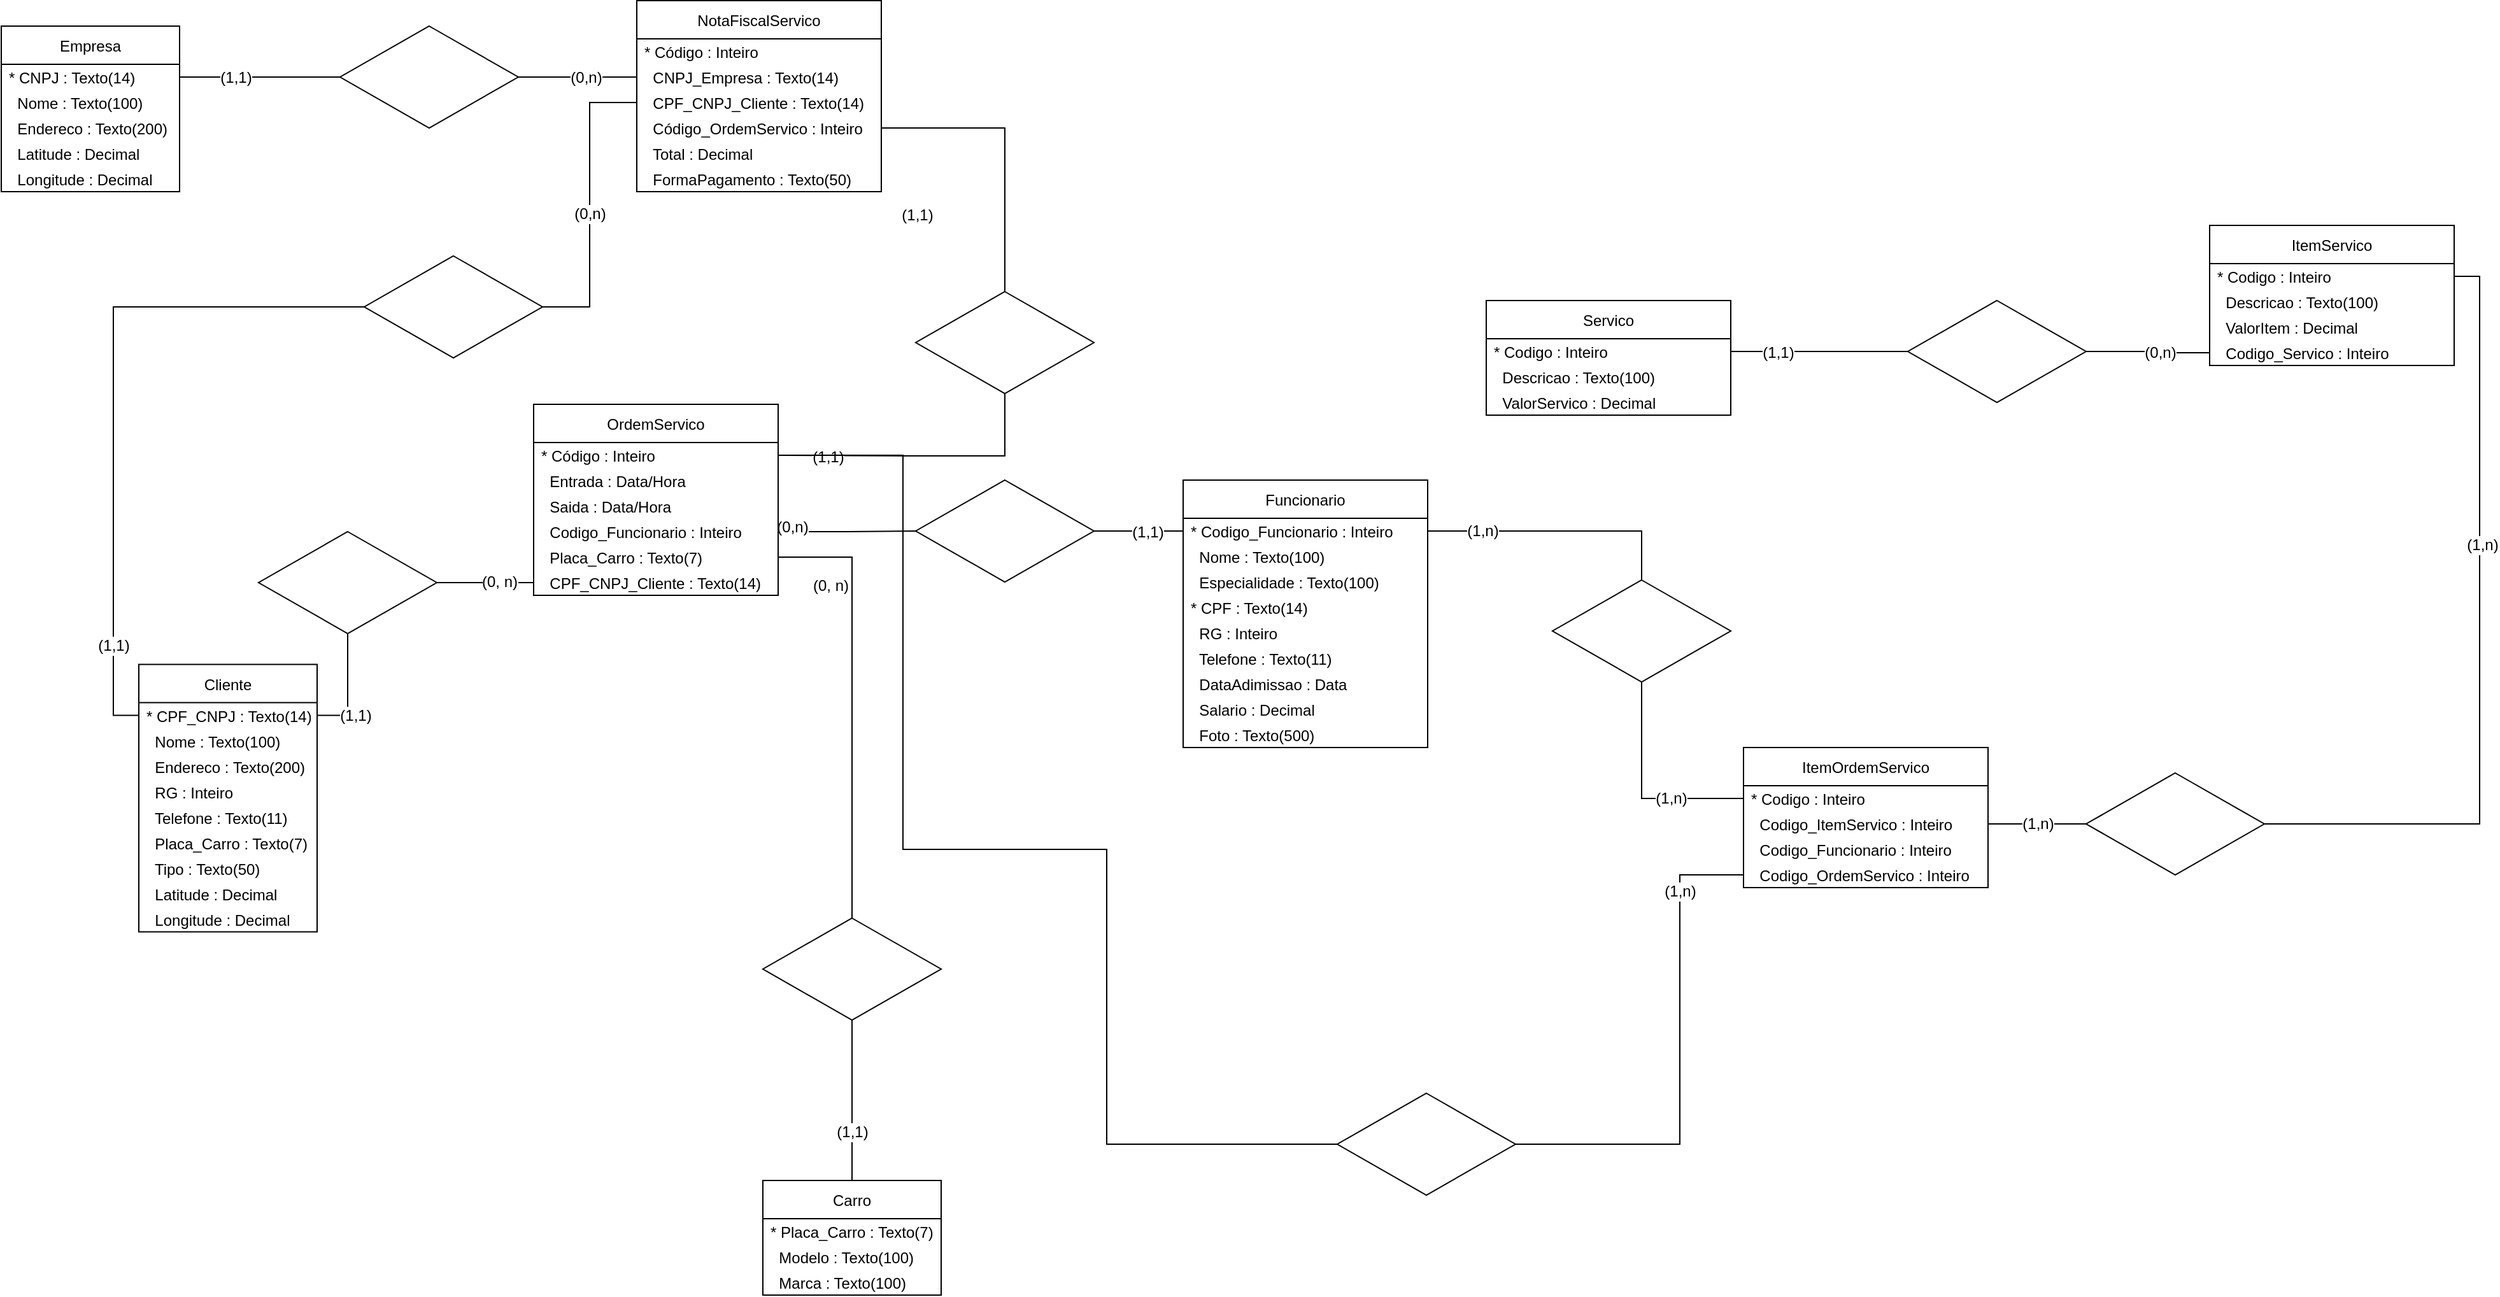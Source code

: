 <mxfile version="17.4.6" type="device"><diagram id="HdBXqhNVTinzWuPaBnEB" name="Page-1"><mxGraphModel dx="827" dy="1613" grid="1" gridSize="10" guides="1" tooltips="1" connect="1" arrows="1" fold="1" page="1" pageScale="1" pageWidth="827" pageHeight="1169" math="0" shadow="0"><root><mxCell id="0"/><mxCell id="1" parent="0"/><mxCell id="TyLcafCdiEcOaSnKF42L-21" style="edgeStyle=orthogonalEdgeStyle;rounded=0;orthogonalLoop=1;jettySize=auto;html=1;exitX=1;exitY=0.5;exitDx=0;exitDy=0;entryX=0;entryY=0.5;entryDx=0;entryDy=0;fontSize=12;endArrow=none;endFill=0;" parent="1" source="TyLcafCdiEcOaSnKF42L-215" target="TyLcafCdiEcOaSnKF42L-191" edge="1"><mxGeometry relative="1" as="geometry"/></mxCell><mxCell id="TyLcafCdiEcOaSnKF42L-22" value="(1,1)" style="edgeLabel;html=1;align=center;verticalAlign=middle;resizable=0;points=[];fontSize=12;" parent="TyLcafCdiEcOaSnKF42L-21" vertex="1" connectable="0"><mxGeometry x="-0.304" relative="1" as="geometry"><mxPoint as="offset"/></mxGeometry></mxCell><mxCell id="TyLcafCdiEcOaSnKF42L-36" style="edgeStyle=orthogonalEdgeStyle;rounded=0;orthogonalLoop=1;jettySize=auto;html=1;exitX=1;exitY=0.5;exitDx=0;exitDy=0;entryX=0.5;entryY=0;entryDx=0;entryDy=0;fontSize=12;endArrow=none;endFill=0;" parent="1" source="TyLcafCdiEcOaSnKF42L-265" target="TyLcafCdiEcOaSnKF42L-172" edge="1"><mxGeometry relative="1" as="geometry"><Array as="points"><mxPoint x="810"/></Array></mxGeometry></mxCell><mxCell id="TyLcafCdiEcOaSnKF42L-37" value="(0, n)" style="edgeLabel;html=1;align=center;verticalAlign=middle;resizable=0;points=[];fontSize=12;" parent="TyLcafCdiEcOaSnKF42L-36" vertex="1" connectable="0"><mxGeometry x="-0.752" y="2" relative="1" as="geometry"><mxPoint x="-2" y="24" as="offset"/></mxGeometry></mxCell><mxCell id="TyLcafCdiEcOaSnKF42L-38" style="edgeStyle=orthogonalEdgeStyle;rounded=0;orthogonalLoop=1;jettySize=auto;html=1;exitX=1;exitY=0.5;exitDx=0;exitDy=0;entryX=0;entryY=0.5;entryDx=0;entryDy=0;fontSize=12;endArrow=none;endFill=0;" parent="1" source="TyLcafCdiEcOaSnKF42L-267" target="TyLcafCdiEcOaSnKF42L-175" edge="1"><mxGeometry relative="1" as="geometry"/></mxCell><mxCell id="TyLcafCdiEcOaSnKF42L-39" value="(0,n)" style="edgeLabel;html=1;align=center;verticalAlign=middle;resizable=0;points=[];fontSize=12;" parent="TyLcafCdiEcOaSnKF42L-38" vertex="1" connectable="0"><mxGeometry x="-0.792" y="-1" relative="1" as="geometry"><mxPoint x="-1" y="-5" as="offset"/></mxGeometry></mxCell><mxCell id="TyLcafCdiEcOaSnKF42L-65" style="edgeStyle=orthogonalEdgeStyle;rounded=0;orthogonalLoop=1;jettySize=auto;html=1;exitX=1;exitY=0.5;exitDx=0;exitDy=0;entryX=0;entryY=0.5;entryDx=0;entryDy=0;fontSize=12;endArrow=none;endFill=0;" parent="1" source="TyLcafCdiEcOaSnKF42L-300" target="TyLcafCdiEcOaSnKF42L-206" edge="1"><mxGeometry relative="1" as="geometry"/></mxCell><mxCell id="TyLcafCdiEcOaSnKF42L-66" value="(1,1)" style="edgeLabel;html=1;align=center;verticalAlign=middle;resizable=0;points=[];fontSize=12;" parent="TyLcafCdiEcOaSnKF42L-65" vertex="1" connectable="0"><mxGeometry x="-0.469" y="-1" relative="1" as="geometry"><mxPoint as="offset"/></mxGeometry></mxCell><mxCell id="TyLcafCdiEcOaSnKF42L-74" style="edgeStyle=orthogonalEdgeStyle;rounded=0;orthogonalLoop=1;jettySize=auto;html=1;exitX=0;exitY=0.5;exitDx=0;exitDy=0;entryX=1;entryY=0.5;entryDx=0;entryDy=0;fontSize=12;endArrow=none;endFill=0;" parent="1" source="TyLcafCdiEcOaSnKF42L-254" target="TyLcafCdiEcOaSnKF42L-200" edge="1"><mxGeometry relative="1" as="geometry"/></mxCell><mxCell id="TyLcafCdiEcOaSnKF42L-75" value="(0,n)" style="edgeLabel;html=1;align=center;verticalAlign=middle;resizable=0;points=[];fontSize=12;" parent="TyLcafCdiEcOaSnKF42L-74" vertex="1" connectable="0"><mxGeometry x="-0.595" relative="1" as="geometry"><mxPoint y="77" as="offset"/></mxGeometry></mxCell><mxCell id="TyLcafCdiEcOaSnKF42L-76" style="edgeStyle=orthogonalEdgeStyle;rounded=0;orthogonalLoop=1;jettySize=auto;html=1;exitX=1;exitY=0.5;exitDx=0;exitDy=0;fontSize=12;endArrow=none;endFill=0;" parent="1" source="TyLcafCdiEcOaSnKF42L-245" target="TyLcafCdiEcOaSnKF42L-203" edge="1"><mxGeometry relative="1" as="geometry"/></mxCell><mxCell id="TyLcafCdiEcOaSnKF42L-77" value="(1,1)" style="edgeLabel;html=1;align=center;verticalAlign=middle;resizable=0;points=[];fontSize=12;" parent="TyLcafCdiEcOaSnKF42L-76" vertex="1" connectable="0"><mxGeometry x="-0.752" y="1" relative="1" as="geometry"><mxPoint y="69" as="offset"/></mxGeometry></mxCell><mxCell id="TyLcafCdiEcOaSnKF42L-165" style="edgeStyle=orthogonalEdgeStyle;rounded=0;orthogonalLoop=1;jettySize=auto;html=1;entryX=0;entryY=0.5;entryDx=0;entryDy=0;fontSize=10;endArrow=none;endFill=0;exitX=1;exitY=0.5;exitDx=0;exitDy=0;" parent="1" source="TyLcafCdiEcOaSnKF42L-169" target="TyLcafCdiEcOaSnKF42L-259" edge="1"><mxGeometry relative="1" as="geometry"/></mxCell><mxCell id="TyLcafCdiEcOaSnKF42L-166" value="&lt;font style=&quot;font-size: 12px&quot;&gt;(0, n)&lt;/font&gt;" style="edgeLabel;html=1;align=center;verticalAlign=middle;resizable=0;points=[];fontSize=10;" parent="TyLcafCdiEcOaSnKF42L-165" vertex="1" connectable="0"><mxGeometry x="0.289" y="2" relative="1" as="geometry"><mxPoint y="1" as="offset"/></mxGeometry></mxCell><mxCell id="TyLcafCdiEcOaSnKF42L-167" style="edgeStyle=orthogonalEdgeStyle;rounded=0;orthogonalLoop=1;jettySize=auto;html=1;exitX=0.5;exitY=1;exitDx=0;exitDy=0;fontSize=10;endArrow=none;endFill=0;" parent="1" source="TyLcafCdiEcOaSnKF42L-169" target="TyLcafCdiEcOaSnKF42L-222" edge="1"><mxGeometry relative="1" as="geometry"/></mxCell><mxCell id="TyLcafCdiEcOaSnKF42L-168" value="(1,1)" style="edgeLabel;html=1;align=center;verticalAlign=middle;resizable=0;points=[];fontSize=12;" parent="TyLcafCdiEcOaSnKF42L-167" vertex="1" connectable="0"><mxGeometry x="0.678" relative="1" as="geometry"><mxPoint x="15" as="offset"/></mxGeometry></mxCell><mxCell id="TyLcafCdiEcOaSnKF42L-169" value="" style="rhombus;whiteSpace=wrap;html=1;fontSize=10;fillColor=#FFFFFF;" parent="1" vertex="1"><mxGeometry x="344" y="-19.5" width="140" height="80" as="geometry"/></mxCell><mxCell id="TyLcafCdiEcOaSnKF42L-170" style="edgeStyle=orthogonalEdgeStyle;rounded=0;orthogonalLoop=1;jettySize=auto;html=1;exitX=0.5;exitY=1;exitDx=0;exitDy=0;fontSize=12;endArrow=none;endFill=0;entryX=0.5;entryY=0;entryDx=0;entryDy=0;" parent="1" source="TyLcafCdiEcOaSnKF42L-172" target="TyLcafCdiEcOaSnKF42L-232" edge="1"><mxGeometry relative="1" as="geometry"/></mxCell><mxCell id="TyLcafCdiEcOaSnKF42L-171" value="(1,1)" style="edgeLabel;html=1;align=center;verticalAlign=middle;resizable=0;points=[];fontSize=12;" parent="TyLcafCdiEcOaSnKF42L-170" vertex="1" connectable="0"><mxGeometry x="0.229" y="1" relative="1" as="geometry"><mxPoint x="-1" y="10" as="offset"/></mxGeometry></mxCell><mxCell id="TyLcafCdiEcOaSnKF42L-172" value="" style="rhombus;whiteSpace=wrap;html=1;fontSize=10;fillColor=#FFFFFF;" parent="1" vertex="1"><mxGeometry x="740" y="284" width="140" height="80" as="geometry"/></mxCell><mxCell id="TyLcafCdiEcOaSnKF42L-173" style="edgeStyle=orthogonalEdgeStyle;rounded=0;orthogonalLoop=1;jettySize=auto;html=1;exitX=1;exitY=0.5;exitDx=0;exitDy=0;entryX=0;entryY=0.5;entryDx=0;entryDy=0;fontSize=12;endArrow=none;endFill=0;" parent="1" source="TyLcafCdiEcOaSnKF42L-175" target="TyLcafCdiEcOaSnKF42L-273" edge="1"><mxGeometry relative="1" as="geometry"/></mxCell><mxCell id="TyLcafCdiEcOaSnKF42L-174" value="(1,1)" style="edgeLabel;html=1;align=center;verticalAlign=middle;resizable=0;points=[];fontSize=12;" parent="TyLcafCdiEcOaSnKF42L-173" vertex="1" connectable="0"><mxGeometry x="0.698" y="-2" relative="1" as="geometry"><mxPoint x="-18" y="-1" as="offset"/></mxGeometry></mxCell><mxCell id="TyLcafCdiEcOaSnKF42L-175" value="" style="rhombus;whiteSpace=wrap;html=1;fontSize=10;fillColor=#FFFFFF;" parent="1" vertex="1"><mxGeometry x="860" y="-60" width="140" height="80" as="geometry"/></mxCell><mxCell id="TyLcafCdiEcOaSnKF42L-176" style="edgeStyle=orthogonalEdgeStyle;rounded=0;orthogonalLoop=1;jettySize=auto;html=1;exitX=0.5;exitY=0;exitDx=0;exitDy=0;fontSize=12;endArrow=none;endFill=0;entryX=1;entryY=0.5;entryDx=0;entryDy=0;" parent="1" source="TyLcafCdiEcOaSnKF42L-180" target="TyLcafCdiEcOaSnKF42L-273" edge="1"><mxGeometry relative="1" as="geometry"><Array as="points"><mxPoint x="1430" y="-20"/></Array><mxPoint x="1240" y="-14" as="targetPoint"/></mxGeometry></mxCell><mxCell id="TyLcafCdiEcOaSnKF42L-177" value="(1,n)" style="edgeLabel;html=1;align=center;verticalAlign=middle;resizable=0;points=[];fontSize=12;" parent="TyLcafCdiEcOaSnKF42L-176" vertex="1" connectable="0"><mxGeometry x="0.589" relative="1" as="geometry"><mxPoint as="offset"/></mxGeometry></mxCell><mxCell id="TyLcafCdiEcOaSnKF42L-178" style="edgeStyle=orthogonalEdgeStyle;rounded=0;orthogonalLoop=1;jettySize=auto;html=1;exitX=0.5;exitY=1;exitDx=0;exitDy=0;entryX=0;entryY=0.5;entryDx=0;entryDy=0;fontSize=12;endArrow=none;endFill=0;" parent="1" source="TyLcafCdiEcOaSnKF42L-180" target="TyLcafCdiEcOaSnKF42L-283" edge="1"><mxGeometry relative="1" as="geometry"><mxPoint x="1400" y="103.25" as="sourcePoint"/><mxPoint x="1480" y="234.75" as="targetPoint"/><Array as="points"><mxPoint x="1430" y="190"/></Array></mxGeometry></mxCell><mxCell id="TyLcafCdiEcOaSnKF42L-179" value="(1,n)" style="edgeLabel;html=1;align=center;verticalAlign=middle;resizable=0;points=[];fontSize=12;" parent="TyLcafCdiEcOaSnKF42L-178" vertex="1" connectable="0"><mxGeometry x="0.334" relative="1" as="geometry"><mxPoint as="offset"/></mxGeometry></mxCell><mxCell id="TyLcafCdiEcOaSnKF42L-180" value="" style="rhombus;whiteSpace=wrap;html=1;fontSize=10;fillColor=#FFFFFF;" parent="1" vertex="1"><mxGeometry x="1360" y="18.5" width="140" height="80" as="geometry"/></mxCell><mxCell id="TyLcafCdiEcOaSnKF42L-181" style="edgeStyle=orthogonalEdgeStyle;rounded=0;orthogonalLoop=1;jettySize=auto;html=1;exitX=1;exitY=0.5;exitDx=0;exitDy=0;entryX=1;entryY=0.5;entryDx=0;entryDy=0;fontSize=12;endArrow=none;endFill=0;" parent="1" source="TyLcafCdiEcOaSnKF42L-185" target="TyLcafCdiEcOaSnKF42L-295" edge="1"><mxGeometry relative="1" as="geometry"/></mxCell><mxCell id="TyLcafCdiEcOaSnKF42L-182" value="(1,n)" style="edgeLabel;html=1;align=center;verticalAlign=middle;resizable=0;points=[];fontSize=12;" parent="TyLcafCdiEcOaSnKF42L-181" vertex="1" connectable="0"><mxGeometry x="0.256" y="-1" relative="1" as="geometry"><mxPoint x="1" as="offset"/></mxGeometry></mxCell><mxCell id="TyLcafCdiEcOaSnKF42L-183" style="edgeStyle=orthogonalEdgeStyle;rounded=0;orthogonalLoop=1;jettySize=auto;html=1;exitX=0;exitY=0.5;exitDx=0;exitDy=0;fontSize=12;endArrow=none;endFill=0;entryX=1;entryY=0.5;entryDx=0;entryDy=0;" parent="1" source="TyLcafCdiEcOaSnKF42L-185" target="TyLcafCdiEcOaSnKF42L-291" edge="1"><mxGeometry relative="1" as="geometry"><Array as="points"><mxPoint x="1730" y="210"/><mxPoint x="1730" y="210"/></Array><mxPoint x="1730" y="140" as="targetPoint"/></mxGeometry></mxCell><mxCell id="TyLcafCdiEcOaSnKF42L-184" value="(1,n)" style="edgeLabel;html=1;align=center;verticalAlign=middle;resizable=0;points=[];fontSize=12;" parent="TyLcafCdiEcOaSnKF42L-183" vertex="1" connectable="0"><mxGeometry x="0.448" y="4" relative="1" as="geometry"><mxPoint x="17" y="-4" as="offset"/></mxGeometry></mxCell><mxCell id="TyLcafCdiEcOaSnKF42L-185" value="" style="rhombus;whiteSpace=wrap;html=1;fontSize=10;fillColor=#FFFFFF;" parent="1" vertex="1"><mxGeometry x="1779" y="170" width="140" height="80" as="geometry"/></mxCell><mxCell id="TyLcafCdiEcOaSnKF42L-189" style="edgeStyle=orthogonalEdgeStyle;rounded=0;orthogonalLoop=1;jettySize=auto;html=1;exitX=1;exitY=0.5;exitDx=0;exitDy=0;entryX=0;entryY=0.5;entryDx=0;entryDy=0;fontSize=12;endArrow=none;endFill=0;" parent="1" source="TyLcafCdiEcOaSnKF42L-191" target="TyLcafCdiEcOaSnKF42L-253" edge="1"><mxGeometry relative="1" as="geometry"/></mxCell><mxCell id="TyLcafCdiEcOaSnKF42L-190" value="(0,n)" style="edgeLabel;html=1;align=center;verticalAlign=middle;resizable=0;points=[];fontSize=12;" parent="TyLcafCdiEcOaSnKF42L-189" vertex="1" connectable="0"><mxGeometry x="0.817" y="1" relative="1" as="geometry"><mxPoint x="-32" y="1" as="offset"/></mxGeometry></mxCell><mxCell id="TyLcafCdiEcOaSnKF42L-191" value="" style="rhombus;whiteSpace=wrap;html=1;fontSize=10;fillColor=#FFFFFF;" parent="1" vertex="1"><mxGeometry x="408" y="-416.5" width="140" height="80" as="geometry"/></mxCell><mxCell id="TyLcafCdiEcOaSnKF42L-198" style="edgeStyle=orthogonalEdgeStyle;rounded=0;orthogonalLoop=1;jettySize=auto;html=1;exitX=0;exitY=0.5;exitDx=0;exitDy=0;fontSize=12;endArrow=none;endFill=0;entryX=0;entryY=0.5;entryDx=0;entryDy=0;" parent="1" source="TyLcafCdiEcOaSnKF42L-200" target="TyLcafCdiEcOaSnKF42L-222" edge="1"><mxGeometry relative="1" as="geometry"><mxPoint x="272" y="-83.5" as="targetPoint"/></mxGeometry></mxCell><mxCell id="TyLcafCdiEcOaSnKF42L-199" value="(1,1)" style="edgeLabel;html=1;align=center;verticalAlign=middle;resizable=0;points=[];fontSize=12;" parent="TyLcafCdiEcOaSnKF42L-198" vertex="1" connectable="0"><mxGeometry x="0.72" relative="1" as="geometry"><mxPoint as="offset"/></mxGeometry></mxCell><mxCell id="TyLcafCdiEcOaSnKF42L-200" value="" style="rhombus;whiteSpace=wrap;html=1;fontSize=10;fillColor=#FFFFFF;" parent="1" vertex="1"><mxGeometry x="427" y="-236" width="140" height="80" as="geometry"/></mxCell><mxCell id="TyLcafCdiEcOaSnKF42L-201" style="edgeStyle=orthogonalEdgeStyle;rounded=0;orthogonalLoop=1;jettySize=auto;html=1;exitX=0.5;exitY=1;exitDx=0;exitDy=0;entryX=1;entryY=0.5;entryDx=0;entryDy=0;fontSize=12;endArrow=none;endFill=0;" parent="1" source="TyLcafCdiEcOaSnKF42L-203" target="TyLcafCdiEcOaSnKF42L-257" edge="1"><mxGeometry relative="1" as="geometry"><Array as="points"><mxPoint x="852" y="-79"/><mxPoint x="737" y="-79"/></Array></mxGeometry></mxCell><mxCell id="TyLcafCdiEcOaSnKF42L-202" value="(1,1)" style="edgeLabel;html=1;align=center;verticalAlign=middle;resizable=0;points=[];fontSize=12;" parent="TyLcafCdiEcOaSnKF42L-201" vertex="1" connectable="0"><mxGeometry x="0.66" y="1" relative="1" as="geometry"><mxPoint as="offset"/></mxGeometry></mxCell><mxCell id="TyLcafCdiEcOaSnKF42L-203" value="" style="rhombus;whiteSpace=wrap;html=1;fontSize=10;fillColor=#FFFFFF;" parent="1" vertex="1"><mxGeometry x="860" y="-208" width="140" height="80" as="geometry"/></mxCell><mxCell id="TyLcafCdiEcOaSnKF42L-204" style="edgeStyle=orthogonalEdgeStyle;rounded=0;orthogonalLoop=1;jettySize=auto;html=1;exitX=1;exitY=0.5;exitDx=0;exitDy=0;entryX=0;entryY=0.5;entryDx=0;entryDy=0;fontSize=12;endArrow=none;endFill=0;" parent="1" source="TyLcafCdiEcOaSnKF42L-206" target="TyLcafCdiEcOaSnKF42L-298" edge="1"><mxGeometry relative="1" as="geometry"/></mxCell><mxCell id="TyLcafCdiEcOaSnKF42L-205" value="(0,n)" style="edgeLabel;html=1;align=center;verticalAlign=middle;resizable=0;points=[];fontSize=12;" parent="TyLcafCdiEcOaSnKF42L-204" vertex="1" connectable="0"><mxGeometry x="0.647" y="-2" relative="1" as="geometry"><mxPoint x="-22" y="-2" as="offset"/></mxGeometry></mxCell><mxCell id="TyLcafCdiEcOaSnKF42L-206" value="" style="rhombus;whiteSpace=wrap;html=1;fontSize=10;fillColor=#FFFFFF;" parent="1" vertex="1"><mxGeometry x="1639" y="-201" width="140" height="80" as="geometry"/></mxCell><mxCell id="TyLcafCdiEcOaSnKF42L-207" style="edgeStyle=orthogonalEdgeStyle;rounded=0;orthogonalLoop=1;jettySize=auto;html=1;exitX=0;exitY=0.5;exitDx=0;exitDy=0;entryX=1;entryY=0.5;entryDx=0;entryDy=0;fontSize=12;endArrow=none;endFill=0;" parent="1" source="TyLcafCdiEcOaSnKF42L-211" target="TyLcafCdiEcOaSnKF42L-257" edge="1"><mxGeometry relative="1" as="geometry"><Array as="points"><mxPoint x="1010" y="461"/><mxPoint x="1010" y="230"/><mxPoint x="850" y="230"/><mxPoint x="850" y="-79"/></Array></mxGeometry></mxCell><mxCell id="TyLcafCdiEcOaSnKF42L-209" style="edgeStyle=orthogonalEdgeStyle;rounded=0;orthogonalLoop=1;jettySize=auto;html=1;exitX=1;exitY=0.5;exitDx=0;exitDy=0;entryX=0;entryY=0.5;entryDx=0;entryDy=0;fontSize=12;endArrow=none;endFill=0;" parent="1" source="TyLcafCdiEcOaSnKF42L-211" target="TyLcafCdiEcOaSnKF42L-293" edge="1"><mxGeometry relative="1" as="geometry"><Array as="points"><mxPoint x="1460" y="461"/><mxPoint x="1460" y="250"/></Array></mxGeometry></mxCell><mxCell id="TyLcafCdiEcOaSnKF42L-210" value="(1,n)" style="edgeLabel;html=1;align=center;verticalAlign=middle;resizable=0;points=[];fontSize=12;" parent="TyLcafCdiEcOaSnKF42L-209" vertex="1" connectable="0"><mxGeometry x="0.682" relative="1" as="geometry"><mxPoint y="1" as="offset"/></mxGeometry></mxCell><mxCell id="TyLcafCdiEcOaSnKF42L-211" value="" style="rhombus;whiteSpace=wrap;html=1;fontSize=10;fillColor=#FFFFFF;" parent="1" vertex="1"><mxGeometry x="1191" y="421.5" width="140" height="80" as="geometry"/></mxCell><mxCell id="TyLcafCdiEcOaSnKF42L-214" value="Empresa" style="swimlane;fontStyle=0;childLayout=stackLayout;horizontal=1;startSize=30;horizontalStack=0;resizeParent=1;resizeParentMax=0;resizeLast=0;collapsible=1;marginBottom=0;" parent="1" vertex="1"><mxGeometry x="142" y="-416.5" width="140" height="130" as="geometry"/></mxCell><mxCell id="TyLcafCdiEcOaSnKF42L-215" value="* CNPJ : Texto(14)" style="text;strokeColor=none;fillColor=none;align=left;verticalAlign=middle;spacingLeft=4;spacingRight=4;overflow=hidden;points=[[0,0.5],[1,0.5]];portConstraint=eastwest;rotatable=0;" parent="TyLcafCdiEcOaSnKF42L-214" vertex="1"><mxGeometry y="30" width="140" height="20" as="geometry"/></mxCell><mxCell id="TyLcafCdiEcOaSnKF42L-216" value="  Nome : Texto(100)" style="text;strokeColor=none;fillColor=none;align=left;verticalAlign=middle;spacingLeft=4;spacingRight=4;overflow=hidden;points=[[0,0.5],[1,0.5]];portConstraint=eastwest;rotatable=0;" parent="TyLcafCdiEcOaSnKF42L-214" vertex="1"><mxGeometry y="50" width="140" height="20" as="geometry"/></mxCell><mxCell id="TyLcafCdiEcOaSnKF42L-217" value="  Endereco : Texto(200)" style="text;strokeColor=none;fillColor=none;align=left;verticalAlign=middle;spacingLeft=4;spacingRight=4;overflow=hidden;points=[[0,0.5],[1,0.5]];portConstraint=eastwest;rotatable=0;" parent="TyLcafCdiEcOaSnKF42L-214" vertex="1"><mxGeometry y="70" width="140" height="20" as="geometry"/></mxCell><mxCell id="TyLcafCdiEcOaSnKF42L-219" value="  Latitude : Decimal" style="text;strokeColor=none;fillColor=none;align=left;verticalAlign=middle;spacingLeft=4;spacingRight=4;overflow=hidden;points=[[0,0.5],[1,0.5]];portConstraint=eastwest;rotatable=0;" parent="TyLcafCdiEcOaSnKF42L-214" vertex="1"><mxGeometry y="90" width="140" height="20" as="geometry"/></mxCell><mxCell id="TyLcafCdiEcOaSnKF42L-220" value="  Longitude : Decimal" style="text;strokeColor=none;fillColor=none;align=left;verticalAlign=middle;spacingLeft=4;spacingRight=4;overflow=hidden;points=[[0,0.5],[1,0.5]];portConstraint=eastwest;rotatable=0;" parent="TyLcafCdiEcOaSnKF42L-214" vertex="1"><mxGeometry y="110" width="140" height="20" as="geometry"/></mxCell><mxCell id="TyLcafCdiEcOaSnKF42L-221" value="Cliente" style="swimlane;fontStyle=0;childLayout=stackLayout;horizontal=1;startSize=30;horizontalStack=0;resizeParent=1;resizeParentMax=0;resizeLast=0;collapsible=1;marginBottom=0;" parent="1" vertex="1"><mxGeometry x="250" y="84.75" width="140" height="210" as="geometry"/></mxCell><mxCell id="TyLcafCdiEcOaSnKF42L-222" value="* CPF_CNPJ : Texto(14)" style="text;strokeColor=none;fillColor=none;align=left;verticalAlign=middle;spacingLeft=4;spacingRight=4;overflow=hidden;points=[[0,0.5],[1,0.5]];portConstraint=eastwest;rotatable=0;" parent="TyLcafCdiEcOaSnKF42L-221" vertex="1"><mxGeometry y="30" width="140" height="20" as="geometry"/></mxCell><mxCell id="TyLcafCdiEcOaSnKF42L-223" value="  Nome : Texto(100)" style="text;strokeColor=none;fillColor=none;align=left;verticalAlign=middle;spacingLeft=4;spacingRight=4;overflow=hidden;points=[[0,0.5],[1,0.5]];portConstraint=eastwest;rotatable=0;" parent="TyLcafCdiEcOaSnKF42L-221" vertex="1"><mxGeometry y="50" width="140" height="20" as="geometry"/></mxCell><mxCell id="TyLcafCdiEcOaSnKF42L-224" value="  Endereco : Texto(200)" style="text;strokeColor=none;fillColor=none;align=left;verticalAlign=middle;spacingLeft=4;spacingRight=4;overflow=hidden;points=[[0,0.5],[1,0.5]];portConstraint=eastwest;rotatable=0;" parent="TyLcafCdiEcOaSnKF42L-221" vertex="1"><mxGeometry y="70" width="140" height="20" as="geometry"/></mxCell><mxCell id="TyLcafCdiEcOaSnKF42L-225" value="  RG : Inteiro" style="text;strokeColor=none;fillColor=none;align=left;verticalAlign=middle;spacingLeft=4;spacingRight=4;overflow=hidden;points=[[0,0.5],[1,0.5]];portConstraint=eastwest;rotatable=0;" parent="TyLcafCdiEcOaSnKF42L-221" vertex="1"><mxGeometry y="90" width="140" height="20" as="geometry"/></mxCell><mxCell id="TyLcafCdiEcOaSnKF42L-228" value="  Telefone : Texto(11)" style="text;strokeColor=none;fillColor=none;align=left;verticalAlign=middle;spacingLeft=4;spacingRight=4;overflow=hidden;points=[[0,0.5],[1,0.5]];portConstraint=eastwest;rotatable=0;" parent="TyLcafCdiEcOaSnKF42L-221" vertex="1"><mxGeometry y="110" width="140" height="20" as="geometry"/></mxCell><mxCell id="TyLcafCdiEcOaSnKF42L-227" value="  Placa_Carro : Texto(7)" style="text;strokeColor=none;fillColor=none;align=left;verticalAlign=middle;spacingLeft=4;spacingRight=4;overflow=hidden;points=[[0,0.5],[1,0.5]];portConstraint=eastwest;rotatable=0;" parent="TyLcafCdiEcOaSnKF42L-221" vertex="1"><mxGeometry y="130" width="140" height="20" as="geometry"/></mxCell><mxCell id="TyLcafCdiEcOaSnKF42L-231" value="  Tipo : Texto(50)" style="text;strokeColor=none;fillColor=none;align=left;verticalAlign=middle;spacingLeft=4;spacingRight=4;overflow=hidden;points=[[0,0.5],[1,0.5]];portConstraint=eastwest;rotatable=0;" parent="TyLcafCdiEcOaSnKF42L-221" vertex="1"><mxGeometry y="150" width="140" height="20" as="geometry"/></mxCell><mxCell id="TyLcafCdiEcOaSnKF42L-229" value="  Latitude : Decimal" style="text;strokeColor=none;fillColor=none;align=left;verticalAlign=middle;spacingLeft=4;spacingRight=4;overflow=hidden;points=[[0,0.5],[1,0.5]];portConstraint=eastwest;rotatable=0;" parent="TyLcafCdiEcOaSnKF42L-221" vertex="1"><mxGeometry y="170" width="140" height="20" as="geometry"/></mxCell><mxCell id="TyLcafCdiEcOaSnKF42L-226" value="  Longitude : Decimal" style="text;strokeColor=none;fillColor=none;align=left;verticalAlign=middle;spacingLeft=4;spacingRight=4;overflow=hidden;points=[[0,0.5],[1,0.5]];portConstraint=eastwest;rotatable=0;" parent="TyLcafCdiEcOaSnKF42L-221" vertex="1"><mxGeometry y="190" width="140" height="20" as="geometry"/></mxCell><mxCell id="TyLcafCdiEcOaSnKF42L-232" value="Carro" style="swimlane;fontStyle=0;childLayout=stackLayout;horizontal=1;startSize=30;horizontalStack=0;resizeParent=1;resizeParentMax=0;resizeLast=0;collapsible=1;marginBottom=0;" parent="1" vertex="1"><mxGeometry x="740" y="490" width="140" height="90" as="geometry"/></mxCell><mxCell id="TyLcafCdiEcOaSnKF42L-242" value="* Placa_Carro : Texto(7)" style="text;strokeColor=none;fillColor=none;align=left;verticalAlign=middle;spacingLeft=4;spacingRight=4;overflow=hidden;points=[[0,0.5],[1,0.5]];portConstraint=eastwest;rotatable=0;" parent="TyLcafCdiEcOaSnKF42L-232" vertex="1"><mxGeometry y="30" width="140" height="20" as="geometry"/></mxCell><mxCell id="TyLcafCdiEcOaSnKF42L-234" value="  Modelo : Texto(100)" style="text;strokeColor=none;fillColor=none;align=left;verticalAlign=middle;spacingLeft=4;spacingRight=4;overflow=hidden;points=[[0,0.5],[1,0.5]];portConstraint=eastwest;rotatable=0;" parent="TyLcafCdiEcOaSnKF42L-232" vertex="1"><mxGeometry y="50" width="140" height="20" as="geometry"/></mxCell><mxCell id="TyLcafCdiEcOaSnKF42L-235" value="  Marca : Texto(100)" style="text;strokeColor=none;fillColor=none;align=left;verticalAlign=middle;spacingLeft=4;spacingRight=4;overflow=hidden;points=[[0,0.5],[1,0.5]];portConstraint=eastwest;rotatable=0;" parent="TyLcafCdiEcOaSnKF42L-232" vertex="1"><mxGeometry y="70" width="140" height="20" as="geometry"/></mxCell><mxCell id="TyLcafCdiEcOaSnKF42L-243" value="NotaFiscalServico" style="swimlane;fontStyle=0;childLayout=stackLayout;horizontal=1;startSize=30;horizontalStack=0;resizeParent=1;resizeParentMax=0;resizeLast=0;collapsible=1;marginBottom=0;" parent="1" vertex="1"><mxGeometry x="641" y="-436.5" width="192" height="150" as="geometry"/></mxCell><mxCell id="TyLcafCdiEcOaSnKF42L-244" value="* Código : Inteiro" style="text;strokeColor=none;fillColor=none;align=left;verticalAlign=middle;spacingLeft=4;spacingRight=4;overflow=hidden;points=[[0,0.5],[1,0.5]];portConstraint=eastwest;rotatable=0;" parent="TyLcafCdiEcOaSnKF42L-243" vertex="1"><mxGeometry y="30" width="192" height="20" as="geometry"/></mxCell><mxCell id="TyLcafCdiEcOaSnKF42L-253" value="  CNPJ_Empresa : Texto(14)" style="text;strokeColor=none;fillColor=none;align=left;verticalAlign=middle;spacingLeft=4;spacingRight=4;overflow=hidden;points=[[0,0.5],[1,0.5]];portConstraint=eastwest;rotatable=0;" parent="TyLcafCdiEcOaSnKF42L-243" vertex="1"><mxGeometry y="50" width="192" height="20" as="geometry"/></mxCell><mxCell id="TyLcafCdiEcOaSnKF42L-254" value="  CPF_CNPJ_Cliente : Texto(14)" style="text;strokeColor=none;fillColor=none;align=left;verticalAlign=middle;spacingLeft=4;spacingRight=4;overflow=hidden;points=[[0,0.5],[1,0.5]];portConstraint=eastwest;rotatable=0;" parent="TyLcafCdiEcOaSnKF42L-243" vertex="1"><mxGeometry y="70" width="192" height="20" as="geometry"/></mxCell><mxCell id="TyLcafCdiEcOaSnKF42L-245" value="  Código_OrdemServico : Inteiro" style="text;strokeColor=none;fillColor=none;align=left;verticalAlign=middle;spacingLeft=4;spacingRight=4;overflow=hidden;points=[[0,0.5],[1,0.5]];portConstraint=eastwest;rotatable=0;" parent="TyLcafCdiEcOaSnKF42L-243" vertex="1"><mxGeometry y="90" width="192" height="20" as="geometry"/></mxCell><mxCell id="TyLcafCdiEcOaSnKF42L-246" value="  Total : Decimal" style="text;strokeColor=none;fillColor=none;align=left;verticalAlign=middle;spacingLeft=4;spacingRight=4;overflow=hidden;points=[[0,0.5],[1,0.5]];portConstraint=eastwest;rotatable=0;" parent="TyLcafCdiEcOaSnKF42L-243" vertex="1"><mxGeometry y="110" width="192" height="20" as="geometry"/></mxCell><mxCell id="TyLcafCdiEcOaSnKF42L-247" value="  FormaPagamento : Texto(50)" style="text;strokeColor=none;fillColor=none;align=left;verticalAlign=middle;spacingLeft=4;spacingRight=4;overflow=hidden;points=[[0,0.5],[1,0.5]];portConstraint=eastwest;rotatable=0;" parent="TyLcafCdiEcOaSnKF42L-243" vertex="1"><mxGeometry y="130" width="192" height="20" as="geometry"/></mxCell><mxCell id="TyLcafCdiEcOaSnKF42L-256" value="OrdemServico" style="swimlane;fontStyle=0;childLayout=stackLayout;horizontal=1;startSize=30;horizontalStack=0;resizeParent=1;resizeParentMax=0;resizeLast=0;collapsible=1;marginBottom=0;" parent="1" vertex="1"><mxGeometry x="560" y="-119.5" width="192" height="150" as="geometry"/></mxCell><mxCell id="TyLcafCdiEcOaSnKF42L-257" value="* Código : Inteiro" style="text;strokeColor=none;fillColor=none;align=left;verticalAlign=middle;spacingLeft=4;spacingRight=4;overflow=hidden;points=[[0,0.5],[1,0.5]];portConstraint=eastwest;rotatable=0;" parent="TyLcafCdiEcOaSnKF42L-256" vertex="1"><mxGeometry y="30" width="192" height="20" as="geometry"/></mxCell><mxCell id="TyLcafCdiEcOaSnKF42L-263" value="  Entrada : Data/Hora" style="text;strokeColor=none;fillColor=none;align=left;verticalAlign=middle;spacingLeft=4;spacingRight=4;overflow=hidden;points=[[0,0.5],[1,0.5]];portConstraint=eastwest;rotatable=0;" parent="TyLcafCdiEcOaSnKF42L-256" vertex="1"><mxGeometry y="50" width="192" height="20" as="geometry"/></mxCell><mxCell id="TyLcafCdiEcOaSnKF42L-264" value="  Saida : Data/Hora" style="text;strokeColor=none;fillColor=none;align=left;verticalAlign=middle;spacingLeft=4;spacingRight=4;overflow=hidden;points=[[0,0.5],[1,0.5]];portConstraint=eastwest;rotatable=0;" parent="TyLcafCdiEcOaSnKF42L-256" vertex="1"><mxGeometry y="70" width="192" height="20" as="geometry"/></mxCell><mxCell id="TyLcafCdiEcOaSnKF42L-267" value="  Codigo_Funcionario : Inteiro" style="text;strokeColor=none;fillColor=none;align=left;verticalAlign=middle;spacingLeft=4;spacingRight=4;overflow=hidden;points=[[0,0.5],[1,0.5]];portConstraint=eastwest;rotatable=0;" parent="TyLcafCdiEcOaSnKF42L-256" vertex="1"><mxGeometry y="90" width="192" height="20" as="geometry"/></mxCell><mxCell id="TyLcafCdiEcOaSnKF42L-265" value="  Placa_Carro : Texto(7)" style="text;strokeColor=none;fillColor=none;align=left;verticalAlign=middle;spacingLeft=4;spacingRight=4;overflow=hidden;points=[[0,0.5],[1,0.5]];portConstraint=eastwest;rotatable=0;" parent="TyLcafCdiEcOaSnKF42L-256" vertex="1"><mxGeometry y="110" width="192" height="20" as="geometry"/></mxCell><mxCell id="TyLcafCdiEcOaSnKF42L-259" value="  CPF_CNPJ_Cliente : Texto(14)" style="text;strokeColor=none;fillColor=none;align=left;verticalAlign=middle;spacingLeft=4;spacingRight=4;overflow=hidden;points=[[0,0.5],[1,0.5]];portConstraint=eastwest;rotatable=0;" parent="TyLcafCdiEcOaSnKF42L-256" vertex="1"><mxGeometry y="130" width="192" height="20" as="geometry"/></mxCell><mxCell id="TyLcafCdiEcOaSnKF42L-269" value="Funcionario" style="swimlane;fontStyle=0;childLayout=stackLayout;horizontal=1;startSize=30;horizontalStack=0;resizeParent=1;resizeParentMax=0;resizeLast=0;collapsible=1;marginBottom=0;" parent="1" vertex="1"><mxGeometry x="1070" y="-60" width="192" height="210" as="geometry"/></mxCell><mxCell id="TyLcafCdiEcOaSnKF42L-273" value="* Codigo_Funcionario : Inteiro" style="text;strokeColor=none;fillColor=none;align=left;verticalAlign=middle;spacingLeft=4;spacingRight=4;overflow=hidden;points=[[0,0.5],[1,0.5]];portConstraint=eastwest;rotatable=0;" parent="TyLcafCdiEcOaSnKF42L-269" vertex="1"><mxGeometry y="30" width="192" height="20" as="geometry"/></mxCell><mxCell id="TyLcafCdiEcOaSnKF42L-270" value="  Nome : Texto(100)" style="text;strokeColor=none;fillColor=none;align=left;verticalAlign=middle;spacingLeft=4;spacingRight=4;overflow=hidden;points=[[0,0.5],[1,0.5]];portConstraint=eastwest;rotatable=0;" parent="TyLcafCdiEcOaSnKF42L-269" vertex="1"><mxGeometry y="50" width="192" height="20" as="geometry"/></mxCell><mxCell id="TyLcafCdiEcOaSnKF42L-277" value="  Especialidade : Texto(100)" style="text;strokeColor=none;fillColor=none;align=left;verticalAlign=middle;spacingLeft=4;spacingRight=4;overflow=hidden;points=[[0,0.5],[1,0.5]];portConstraint=eastwest;rotatable=0;" parent="TyLcafCdiEcOaSnKF42L-269" vertex="1"><mxGeometry y="70" width="192" height="20" as="geometry"/></mxCell><mxCell id="TyLcafCdiEcOaSnKF42L-276" value="* CPF : Texto(14)" style="text;strokeColor=none;fillColor=none;align=left;verticalAlign=middle;spacingLeft=4;spacingRight=4;overflow=hidden;points=[[0,0.5],[1,0.5]];portConstraint=eastwest;rotatable=0;" parent="TyLcafCdiEcOaSnKF42L-269" vertex="1"><mxGeometry y="90" width="192" height="20" as="geometry"/></mxCell><mxCell id="TyLcafCdiEcOaSnKF42L-278" value="  RG : Inteiro" style="text;strokeColor=none;fillColor=none;align=left;verticalAlign=middle;spacingLeft=4;spacingRight=4;overflow=hidden;points=[[0,0.5],[1,0.5]];portConstraint=eastwest;rotatable=0;" parent="TyLcafCdiEcOaSnKF42L-269" vertex="1"><mxGeometry y="110" width="192" height="20" as="geometry"/></mxCell><mxCell id="TyLcafCdiEcOaSnKF42L-279" value="  Telefone : Texto(11)" style="text;strokeColor=none;fillColor=none;align=left;verticalAlign=middle;spacingLeft=4;spacingRight=4;overflow=hidden;points=[[0,0.5],[1,0.5]];portConstraint=eastwest;rotatable=0;" parent="TyLcafCdiEcOaSnKF42L-269" vertex="1"><mxGeometry y="130" width="192" height="20" as="geometry"/></mxCell><mxCell id="TyLcafCdiEcOaSnKF42L-280" value="  DataAdimissao : Data" style="text;strokeColor=none;fillColor=none;align=left;verticalAlign=middle;spacingLeft=4;spacingRight=4;overflow=hidden;points=[[0,0.5],[1,0.5]];portConstraint=eastwest;rotatable=0;" parent="TyLcafCdiEcOaSnKF42L-269" vertex="1"><mxGeometry y="150" width="192" height="20" as="geometry"/></mxCell><mxCell id="TyLcafCdiEcOaSnKF42L-281" value="  Salario : Decimal" style="text;strokeColor=none;fillColor=none;align=left;verticalAlign=middle;spacingLeft=4;spacingRight=4;overflow=hidden;points=[[0,0.5],[1,0.5]];portConstraint=eastwest;rotatable=0;" parent="TyLcafCdiEcOaSnKF42L-269" vertex="1"><mxGeometry y="170" width="192" height="20" as="geometry"/></mxCell><mxCell id="u0nuBg4nVM1bM7Yeqo3Z-1" value="  Foto : Texto(500)" style="text;strokeColor=none;fillColor=none;align=left;verticalAlign=middle;spacingLeft=4;spacingRight=4;overflow=hidden;points=[[0,0.5],[1,0.5]];portConstraint=eastwest;rotatable=0;" vertex="1" parent="TyLcafCdiEcOaSnKF42L-269"><mxGeometry y="190" width="192" height="20" as="geometry"/></mxCell><mxCell id="TyLcafCdiEcOaSnKF42L-282" value="ItemOrdemServico" style="swimlane;fontStyle=0;childLayout=stackLayout;horizontal=1;startSize=30;horizontalStack=0;resizeParent=1;resizeParentMax=0;resizeLast=0;collapsible=1;marginBottom=0;" parent="1" vertex="1"><mxGeometry x="1510" y="150" width="192" height="110" as="geometry"/></mxCell><mxCell id="TyLcafCdiEcOaSnKF42L-283" value="* Codigo : Inteiro" style="text;strokeColor=none;fillColor=none;align=left;verticalAlign=middle;spacingLeft=4;spacingRight=4;overflow=hidden;points=[[0,0.5],[1,0.5]];portConstraint=eastwest;rotatable=0;" parent="TyLcafCdiEcOaSnKF42L-282" vertex="1"><mxGeometry y="30" width="192" height="20" as="geometry"/></mxCell><mxCell id="TyLcafCdiEcOaSnKF42L-291" value="  Codigo_ItemServico : Inteiro" style="text;strokeColor=none;fillColor=none;align=left;verticalAlign=middle;spacingLeft=4;spacingRight=4;overflow=hidden;points=[[0,0.5],[1,0.5]];portConstraint=eastwest;rotatable=0;" parent="TyLcafCdiEcOaSnKF42L-282" vertex="1"><mxGeometry y="50" width="192" height="20" as="geometry"/></mxCell><mxCell id="TyLcafCdiEcOaSnKF42L-292" value="  Codigo_Funcionario : Inteiro" style="text;strokeColor=none;fillColor=none;align=left;verticalAlign=middle;spacingLeft=4;spacingRight=4;overflow=hidden;points=[[0,0.5],[1,0.5]];portConstraint=eastwest;rotatable=0;" parent="TyLcafCdiEcOaSnKF42L-282" vertex="1"><mxGeometry y="70" width="192" height="20" as="geometry"/></mxCell><mxCell id="TyLcafCdiEcOaSnKF42L-293" value="  Codigo_OrdemServico : Inteiro" style="text;strokeColor=none;fillColor=none;align=left;verticalAlign=middle;spacingLeft=4;spacingRight=4;overflow=hidden;points=[[0,0.5],[1,0.5]];portConstraint=eastwest;rotatable=0;" parent="TyLcafCdiEcOaSnKF42L-282" vertex="1"><mxGeometry y="90" width="192" height="20" as="geometry"/></mxCell><mxCell id="TyLcafCdiEcOaSnKF42L-294" value="ItemServico" style="swimlane;fontStyle=0;childLayout=stackLayout;horizontal=1;startSize=30;horizontalStack=0;resizeParent=1;resizeParentMax=0;resizeLast=0;collapsible=1;marginBottom=0;" parent="1" vertex="1"><mxGeometry x="1876" y="-260" width="192" height="110" as="geometry"/></mxCell><mxCell id="TyLcafCdiEcOaSnKF42L-295" value="* Codigo : Inteiro" style="text;strokeColor=none;fillColor=none;align=left;verticalAlign=middle;spacingLeft=4;spacingRight=4;overflow=hidden;points=[[0,0.5],[1,0.5]];portConstraint=eastwest;rotatable=0;" parent="TyLcafCdiEcOaSnKF42L-294" vertex="1"><mxGeometry y="30" width="192" height="20" as="geometry"/></mxCell><mxCell id="TyLcafCdiEcOaSnKF42L-296" value="  Descricao : Texto(100)" style="text;strokeColor=none;fillColor=none;align=left;verticalAlign=middle;spacingLeft=4;spacingRight=4;overflow=hidden;points=[[0,0.5],[1,0.5]];portConstraint=eastwest;rotatable=0;" parent="TyLcafCdiEcOaSnKF42L-294" vertex="1"><mxGeometry y="50" width="192" height="20" as="geometry"/></mxCell><mxCell id="TyLcafCdiEcOaSnKF42L-297" value="  ValorItem : Decimal" style="text;strokeColor=none;fillColor=none;align=left;verticalAlign=middle;spacingLeft=4;spacingRight=4;overflow=hidden;points=[[0,0.5],[1,0.5]];portConstraint=eastwest;rotatable=0;" parent="TyLcafCdiEcOaSnKF42L-294" vertex="1"><mxGeometry y="70" width="192" height="20" as="geometry"/></mxCell><mxCell id="TyLcafCdiEcOaSnKF42L-298" value="  Codigo_Servico : Inteiro" style="text;strokeColor=none;fillColor=none;align=left;verticalAlign=middle;spacingLeft=4;spacingRight=4;overflow=hidden;points=[[0,0.5],[1,0.5]];portConstraint=eastwest;rotatable=0;" parent="TyLcafCdiEcOaSnKF42L-294" vertex="1"><mxGeometry y="90" width="192" height="20" as="geometry"/></mxCell><mxCell id="TyLcafCdiEcOaSnKF42L-299" value="Servico" style="swimlane;fontStyle=0;childLayout=stackLayout;horizontal=1;startSize=30;horizontalStack=0;resizeParent=1;resizeParentMax=0;resizeLast=0;collapsible=1;marginBottom=0;" parent="1" vertex="1"><mxGeometry x="1308" y="-201" width="192" height="90" as="geometry"/></mxCell><mxCell id="TyLcafCdiEcOaSnKF42L-300" value="* Codigo : Inteiro" style="text;strokeColor=none;fillColor=none;align=left;verticalAlign=middle;spacingLeft=4;spacingRight=4;overflow=hidden;points=[[0,0.5],[1,0.5]];portConstraint=eastwest;rotatable=0;" parent="TyLcafCdiEcOaSnKF42L-299" vertex="1"><mxGeometry y="30" width="192" height="20" as="geometry"/></mxCell><mxCell id="TyLcafCdiEcOaSnKF42L-304" value="  Descricao : Texto(100)" style="text;strokeColor=none;fillColor=none;align=left;verticalAlign=middle;spacingLeft=4;spacingRight=4;overflow=hidden;points=[[0,0.5],[1,0.5]];portConstraint=eastwest;rotatable=0;" parent="TyLcafCdiEcOaSnKF42L-299" vertex="1"><mxGeometry y="50" width="192" height="20" as="geometry"/></mxCell><mxCell id="TyLcafCdiEcOaSnKF42L-305" value="  ValorServico : Decimal" style="text;strokeColor=none;fillColor=none;align=left;verticalAlign=middle;spacingLeft=4;spacingRight=4;overflow=hidden;points=[[0,0.5],[1,0.5]];portConstraint=eastwest;rotatable=0;" parent="TyLcafCdiEcOaSnKF42L-299" vertex="1"><mxGeometry y="70" width="192" height="20" as="geometry"/></mxCell></root></mxGraphModel></diagram></mxfile>